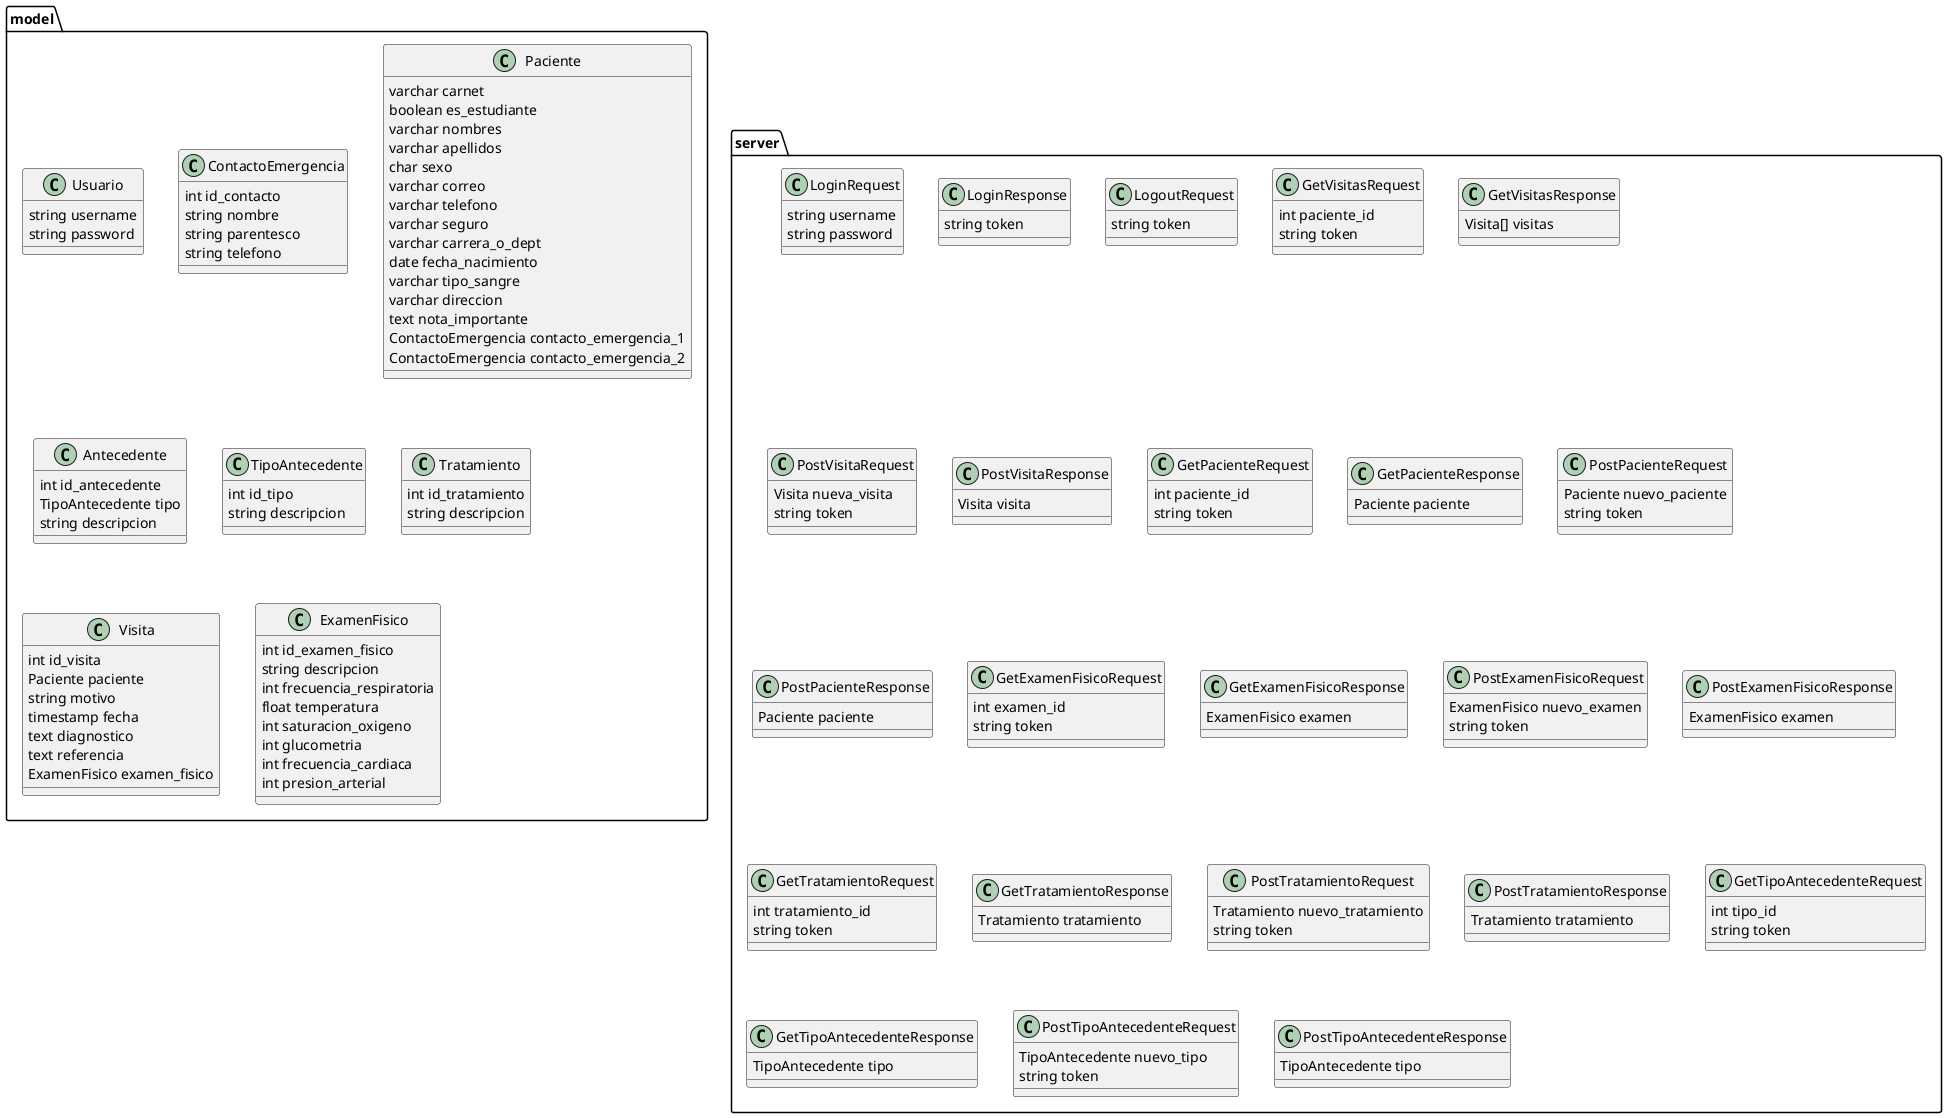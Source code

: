 @startuml
package model {

	class Usuario {
		string username
		string password
	}

	class ContactoEmergencia {
		int id_contacto
		string nombre
		string parentesco
		string telefono
	}

	class Paciente {
    varchar carnet
    boolean es_estudiante
    varchar nombres
    varchar apellidos
    char sexo
    varchar correo
    varchar telefono
    varchar seguro
    varchar carrera_o_dept
    date fecha_nacimiento
    varchar tipo_sangre
    varchar direccion
    text nota_importante
		ContactoEmergencia contacto_emergencia_1
		ContactoEmergencia contacto_emergencia_2
	}

	class Antecedente {
		int id_antecedente
		TipoAntecedente tipo
		string descripcion
	}

	class TipoAntecedente {
		int id_tipo
		string descripcion
	}

	class Tratamiento {
		int id_tratamiento
		string descripcion
	}

	class Visita {
		int id_visita
		Paciente paciente
		string motivo
    timestamp fecha
    text diagnostico
    text referencia
		ExamenFisico examen_fisico
	}

	class ExamenFisico {
		int id_examen_fisico
		string descripcion
		int frecuencia_respiratoria
		float temperatura
		int saturacion_oxigeno
		int glucometria
		int frecuencia_cardiaca
		int presion_arterial
	}
}

package server {
	class LoginRequest {
		string username
		string password
	}
	class LoginResponse {
		string token
	}

	class LogoutRequest {
		string token
	}

	class GetVisitasRequest {
		int paciente_id
		string token
	}
	class GetVisitasResponse {
		Visita[] visitas
	}

	class PostVisitaRequest {
		Visita nueva_visita
		string token
	}
	class PostVisitaResponse {
		Visita visita
	}

	class GetPacienteRequest {
		int paciente_id
		string token
	}
	class GetPacienteResponse {
		Paciente paciente
	}

	class PostPacienteRequest {
		Paciente nuevo_paciente
		string token
	}
	class PostPacienteResponse {
		Paciente paciente
	}
	
	class GetExamenFisicoRequest {
		int examen_id
		string token
	}
	class GetExamenFisicoResponse {
		ExamenFisico examen
	}

	class PostExamenFisicoRequest {
		ExamenFisico nuevo_examen
		string token
	}
	class PostExamenFisicoResponse {
		ExamenFisico examen
	}

	class GetTratamientoRequest {
		int tratamiento_id
		string token
	}
	class GetTratamientoResponse {
		Tratamiento tratamiento
	}

	class PostTratamientoRequest {
		Tratamiento nuevo_tratamiento
		string token
	}
	class PostTratamientoResponse {
		Tratamiento tratamiento
	}

	class GetTipoAntecedenteRequest {
		int tipo_id
		string token
	}
	class GetTipoAntecedenteResponse {
		TipoAntecedente tipo
	}

	class PostTipoAntecedenteRequest {
		TipoAntecedente nuevo_tipo
		string token
	}
	class PostTipoAntecedenteResponse {
		TipoAntecedente tipo
	}
}
@enduml
